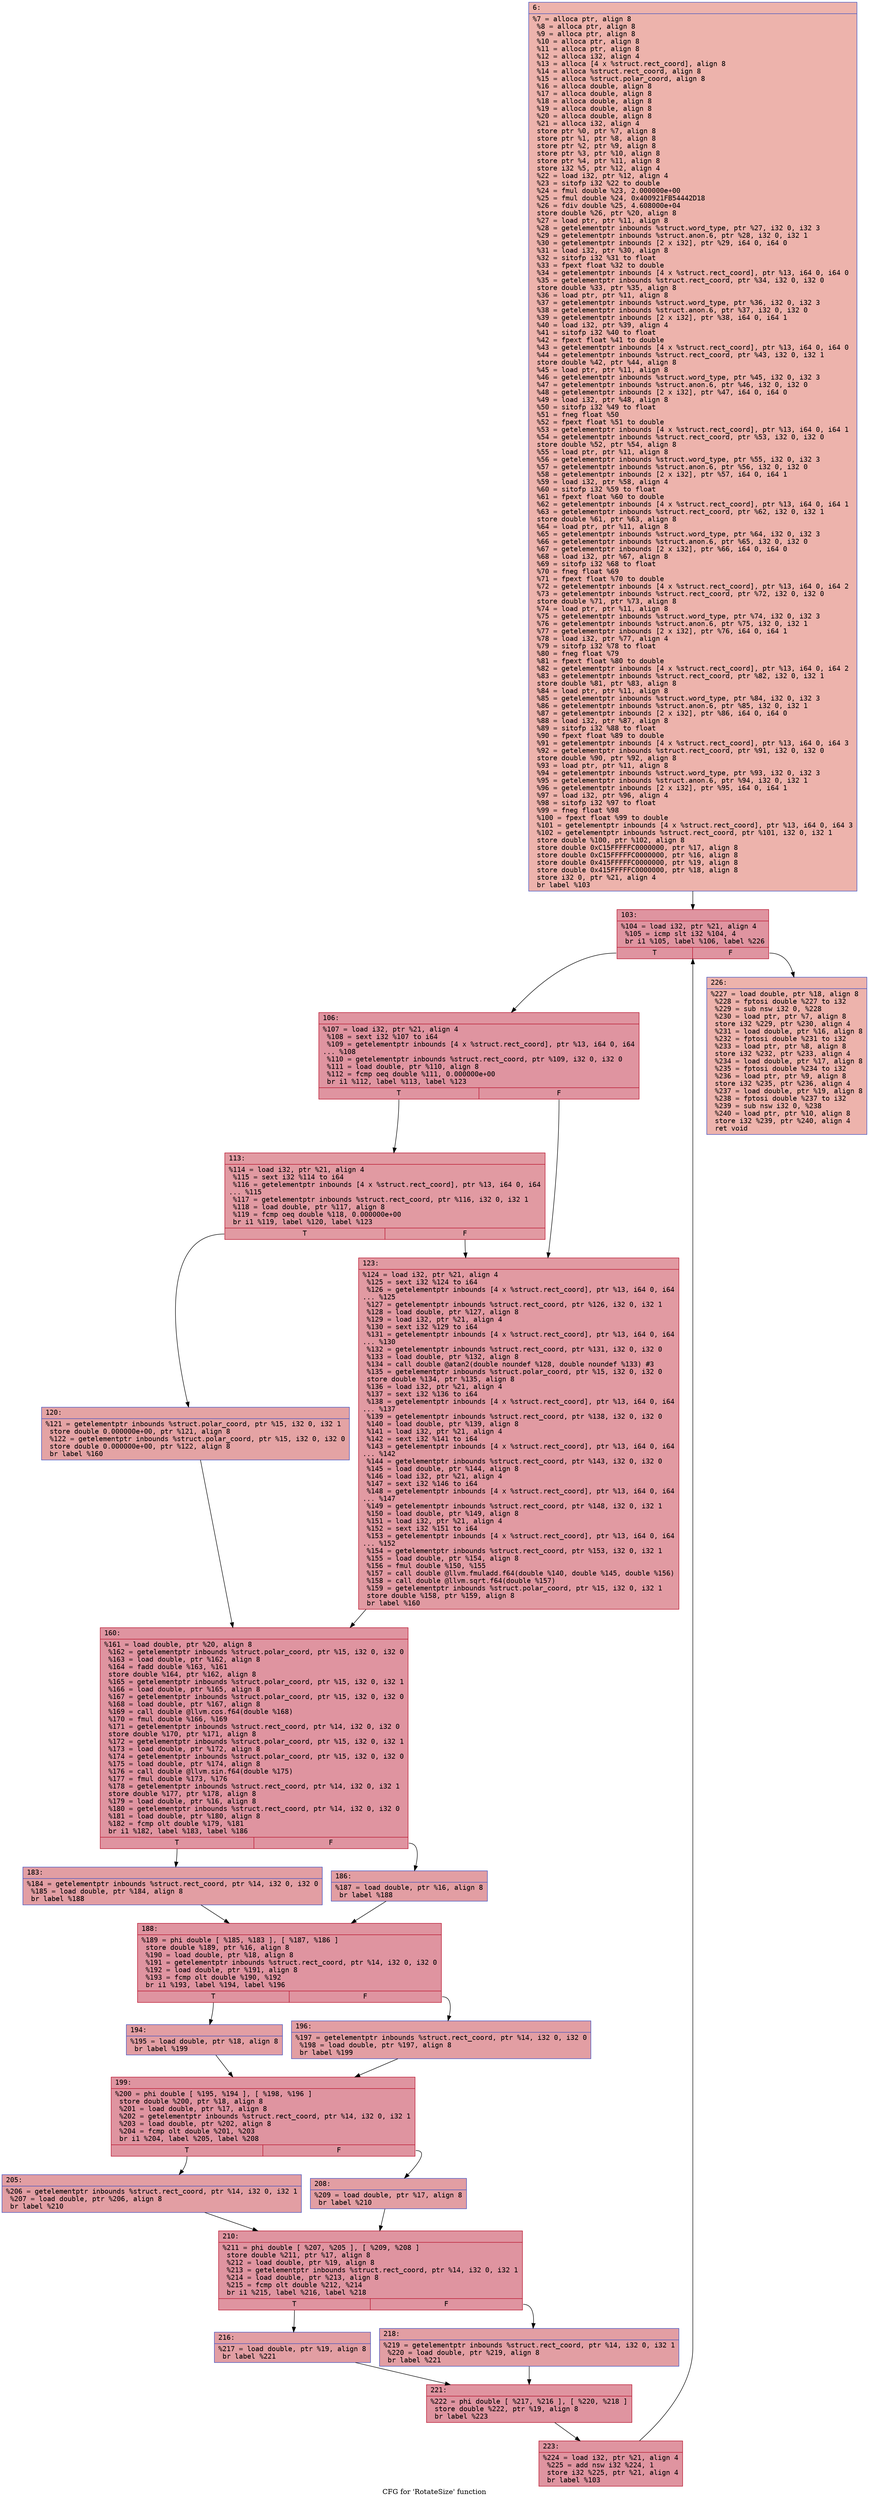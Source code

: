 digraph "CFG for 'RotateSize' function" {
	label="CFG for 'RotateSize' function";

	Node0x600000401f40 [shape=record,color="#3d50c3ff", style=filled, fillcolor="#d6524470" fontname="Courier",label="{6:\l|  %7 = alloca ptr, align 8\l  %8 = alloca ptr, align 8\l  %9 = alloca ptr, align 8\l  %10 = alloca ptr, align 8\l  %11 = alloca ptr, align 8\l  %12 = alloca i32, align 4\l  %13 = alloca [4 x %struct.rect_coord], align 8\l  %14 = alloca %struct.rect_coord, align 8\l  %15 = alloca %struct.polar_coord, align 8\l  %16 = alloca double, align 8\l  %17 = alloca double, align 8\l  %18 = alloca double, align 8\l  %19 = alloca double, align 8\l  %20 = alloca double, align 8\l  %21 = alloca i32, align 4\l  store ptr %0, ptr %7, align 8\l  store ptr %1, ptr %8, align 8\l  store ptr %2, ptr %9, align 8\l  store ptr %3, ptr %10, align 8\l  store ptr %4, ptr %11, align 8\l  store i32 %5, ptr %12, align 4\l  %22 = load i32, ptr %12, align 4\l  %23 = sitofp i32 %22 to double\l  %24 = fmul double %23, 2.000000e+00\l  %25 = fmul double %24, 0x400921FB54442D18\l  %26 = fdiv double %25, 4.608000e+04\l  store double %26, ptr %20, align 8\l  %27 = load ptr, ptr %11, align 8\l  %28 = getelementptr inbounds %struct.word_type, ptr %27, i32 0, i32 3\l  %29 = getelementptr inbounds %struct.anon.6, ptr %28, i32 0, i32 1\l  %30 = getelementptr inbounds [2 x i32], ptr %29, i64 0, i64 0\l  %31 = load i32, ptr %30, align 8\l  %32 = sitofp i32 %31 to float\l  %33 = fpext float %32 to double\l  %34 = getelementptr inbounds [4 x %struct.rect_coord], ptr %13, i64 0, i64 0\l  %35 = getelementptr inbounds %struct.rect_coord, ptr %34, i32 0, i32 0\l  store double %33, ptr %35, align 8\l  %36 = load ptr, ptr %11, align 8\l  %37 = getelementptr inbounds %struct.word_type, ptr %36, i32 0, i32 3\l  %38 = getelementptr inbounds %struct.anon.6, ptr %37, i32 0, i32 0\l  %39 = getelementptr inbounds [2 x i32], ptr %38, i64 0, i64 1\l  %40 = load i32, ptr %39, align 4\l  %41 = sitofp i32 %40 to float\l  %42 = fpext float %41 to double\l  %43 = getelementptr inbounds [4 x %struct.rect_coord], ptr %13, i64 0, i64 0\l  %44 = getelementptr inbounds %struct.rect_coord, ptr %43, i32 0, i32 1\l  store double %42, ptr %44, align 8\l  %45 = load ptr, ptr %11, align 8\l  %46 = getelementptr inbounds %struct.word_type, ptr %45, i32 0, i32 3\l  %47 = getelementptr inbounds %struct.anon.6, ptr %46, i32 0, i32 0\l  %48 = getelementptr inbounds [2 x i32], ptr %47, i64 0, i64 0\l  %49 = load i32, ptr %48, align 8\l  %50 = sitofp i32 %49 to float\l  %51 = fneg float %50\l  %52 = fpext float %51 to double\l  %53 = getelementptr inbounds [4 x %struct.rect_coord], ptr %13, i64 0, i64 1\l  %54 = getelementptr inbounds %struct.rect_coord, ptr %53, i32 0, i32 0\l  store double %52, ptr %54, align 8\l  %55 = load ptr, ptr %11, align 8\l  %56 = getelementptr inbounds %struct.word_type, ptr %55, i32 0, i32 3\l  %57 = getelementptr inbounds %struct.anon.6, ptr %56, i32 0, i32 0\l  %58 = getelementptr inbounds [2 x i32], ptr %57, i64 0, i64 1\l  %59 = load i32, ptr %58, align 4\l  %60 = sitofp i32 %59 to float\l  %61 = fpext float %60 to double\l  %62 = getelementptr inbounds [4 x %struct.rect_coord], ptr %13, i64 0, i64 1\l  %63 = getelementptr inbounds %struct.rect_coord, ptr %62, i32 0, i32 1\l  store double %61, ptr %63, align 8\l  %64 = load ptr, ptr %11, align 8\l  %65 = getelementptr inbounds %struct.word_type, ptr %64, i32 0, i32 3\l  %66 = getelementptr inbounds %struct.anon.6, ptr %65, i32 0, i32 0\l  %67 = getelementptr inbounds [2 x i32], ptr %66, i64 0, i64 0\l  %68 = load i32, ptr %67, align 8\l  %69 = sitofp i32 %68 to float\l  %70 = fneg float %69\l  %71 = fpext float %70 to double\l  %72 = getelementptr inbounds [4 x %struct.rect_coord], ptr %13, i64 0, i64 2\l  %73 = getelementptr inbounds %struct.rect_coord, ptr %72, i32 0, i32 0\l  store double %71, ptr %73, align 8\l  %74 = load ptr, ptr %11, align 8\l  %75 = getelementptr inbounds %struct.word_type, ptr %74, i32 0, i32 3\l  %76 = getelementptr inbounds %struct.anon.6, ptr %75, i32 0, i32 1\l  %77 = getelementptr inbounds [2 x i32], ptr %76, i64 0, i64 1\l  %78 = load i32, ptr %77, align 4\l  %79 = sitofp i32 %78 to float\l  %80 = fneg float %79\l  %81 = fpext float %80 to double\l  %82 = getelementptr inbounds [4 x %struct.rect_coord], ptr %13, i64 0, i64 2\l  %83 = getelementptr inbounds %struct.rect_coord, ptr %82, i32 0, i32 1\l  store double %81, ptr %83, align 8\l  %84 = load ptr, ptr %11, align 8\l  %85 = getelementptr inbounds %struct.word_type, ptr %84, i32 0, i32 3\l  %86 = getelementptr inbounds %struct.anon.6, ptr %85, i32 0, i32 1\l  %87 = getelementptr inbounds [2 x i32], ptr %86, i64 0, i64 0\l  %88 = load i32, ptr %87, align 8\l  %89 = sitofp i32 %88 to float\l  %90 = fpext float %89 to double\l  %91 = getelementptr inbounds [4 x %struct.rect_coord], ptr %13, i64 0, i64 3\l  %92 = getelementptr inbounds %struct.rect_coord, ptr %91, i32 0, i32 0\l  store double %90, ptr %92, align 8\l  %93 = load ptr, ptr %11, align 8\l  %94 = getelementptr inbounds %struct.word_type, ptr %93, i32 0, i32 3\l  %95 = getelementptr inbounds %struct.anon.6, ptr %94, i32 0, i32 1\l  %96 = getelementptr inbounds [2 x i32], ptr %95, i64 0, i64 1\l  %97 = load i32, ptr %96, align 4\l  %98 = sitofp i32 %97 to float\l  %99 = fneg float %98\l  %100 = fpext float %99 to double\l  %101 = getelementptr inbounds [4 x %struct.rect_coord], ptr %13, i64 0, i64 3\l  %102 = getelementptr inbounds %struct.rect_coord, ptr %101, i32 0, i32 1\l  store double %100, ptr %102, align 8\l  store double 0xC15FFFFFC0000000, ptr %17, align 8\l  store double 0xC15FFFFFC0000000, ptr %16, align 8\l  store double 0x415FFFFFC0000000, ptr %19, align 8\l  store double 0x415FFFFFC0000000, ptr %18, align 8\l  store i32 0, ptr %21, align 4\l  br label %103\l}"];
	Node0x600000401f40 -> Node0x600000401f90[tooltip="6 -> 103\nProbability 100.00%" ];
	Node0x600000401f90 [shape=record,color="#b70d28ff", style=filled, fillcolor="#b70d2870" fontname="Courier",label="{103:\l|  %104 = load i32, ptr %21, align 4\l  %105 = icmp slt i32 %104, 4\l  br i1 %105, label %106, label %226\l|{<s0>T|<s1>F}}"];
	Node0x600000401f90:s0 -> Node0x600000401fe0[tooltip="103 -> 106\nProbability 96.88%" ];
	Node0x600000401f90:s1 -> Node0x600000402580[tooltip="103 -> 226\nProbability 3.12%" ];
	Node0x600000401fe0 [shape=record,color="#b70d28ff", style=filled, fillcolor="#b70d2870" fontname="Courier",label="{106:\l|  %107 = load i32, ptr %21, align 4\l  %108 = sext i32 %107 to i64\l  %109 = getelementptr inbounds [4 x %struct.rect_coord], ptr %13, i64 0, i64\l... %108\l  %110 = getelementptr inbounds %struct.rect_coord, ptr %109, i32 0, i32 0\l  %111 = load double, ptr %110, align 8\l  %112 = fcmp oeq double %111, 0.000000e+00\l  br i1 %112, label %113, label %123\l|{<s0>T|<s1>F}}"];
	Node0x600000401fe0:s0 -> Node0x600000402030[tooltip="106 -> 113\nProbability 62.50%" ];
	Node0x600000401fe0:s1 -> Node0x6000004020d0[tooltip="106 -> 123\nProbability 37.50%" ];
	Node0x600000402030 [shape=record,color="#b70d28ff", style=filled, fillcolor="#bb1b2c70" fontname="Courier",label="{113:\l|  %114 = load i32, ptr %21, align 4\l  %115 = sext i32 %114 to i64\l  %116 = getelementptr inbounds [4 x %struct.rect_coord], ptr %13, i64 0, i64\l... %115\l  %117 = getelementptr inbounds %struct.rect_coord, ptr %116, i32 0, i32 1\l  %118 = load double, ptr %117, align 8\l  %119 = fcmp oeq double %118, 0.000000e+00\l  br i1 %119, label %120, label %123\l|{<s0>T|<s1>F}}"];
	Node0x600000402030:s0 -> Node0x600000402080[tooltip="113 -> 120\nProbability 62.50%" ];
	Node0x600000402030:s1 -> Node0x6000004020d0[tooltip="113 -> 123\nProbability 37.50%" ];
	Node0x600000402080 [shape=record,color="#3d50c3ff", style=filled, fillcolor="#c32e3170" fontname="Courier",label="{120:\l|  %121 = getelementptr inbounds %struct.polar_coord, ptr %15, i32 0, i32 1\l  store double 0.000000e+00, ptr %121, align 8\l  %122 = getelementptr inbounds %struct.polar_coord, ptr %15, i32 0, i32 0\l  store double 0.000000e+00, ptr %122, align 8\l  br label %160\l}"];
	Node0x600000402080 -> Node0x600000402120[tooltip="120 -> 160\nProbability 100.00%" ];
	Node0x6000004020d0 [shape=record,color="#b70d28ff", style=filled, fillcolor="#bb1b2c70" fontname="Courier",label="{123:\l|  %124 = load i32, ptr %21, align 4\l  %125 = sext i32 %124 to i64\l  %126 = getelementptr inbounds [4 x %struct.rect_coord], ptr %13, i64 0, i64\l... %125\l  %127 = getelementptr inbounds %struct.rect_coord, ptr %126, i32 0, i32 1\l  %128 = load double, ptr %127, align 8\l  %129 = load i32, ptr %21, align 4\l  %130 = sext i32 %129 to i64\l  %131 = getelementptr inbounds [4 x %struct.rect_coord], ptr %13, i64 0, i64\l... %130\l  %132 = getelementptr inbounds %struct.rect_coord, ptr %131, i32 0, i32 0\l  %133 = load double, ptr %132, align 8\l  %134 = call double @atan2(double noundef %128, double noundef %133) #3\l  %135 = getelementptr inbounds %struct.polar_coord, ptr %15, i32 0, i32 0\l  store double %134, ptr %135, align 8\l  %136 = load i32, ptr %21, align 4\l  %137 = sext i32 %136 to i64\l  %138 = getelementptr inbounds [4 x %struct.rect_coord], ptr %13, i64 0, i64\l... %137\l  %139 = getelementptr inbounds %struct.rect_coord, ptr %138, i32 0, i32 0\l  %140 = load double, ptr %139, align 8\l  %141 = load i32, ptr %21, align 4\l  %142 = sext i32 %141 to i64\l  %143 = getelementptr inbounds [4 x %struct.rect_coord], ptr %13, i64 0, i64\l... %142\l  %144 = getelementptr inbounds %struct.rect_coord, ptr %143, i32 0, i32 0\l  %145 = load double, ptr %144, align 8\l  %146 = load i32, ptr %21, align 4\l  %147 = sext i32 %146 to i64\l  %148 = getelementptr inbounds [4 x %struct.rect_coord], ptr %13, i64 0, i64\l... %147\l  %149 = getelementptr inbounds %struct.rect_coord, ptr %148, i32 0, i32 1\l  %150 = load double, ptr %149, align 8\l  %151 = load i32, ptr %21, align 4\l  %152 = sext i32 %151 to i64\l  %153 = getelementptr inbounds [4 x %struct.rect_coord], ptr %13, i64 0, i64\l... %152\l  %154 = getelementptr inbounds %struct.rect_coord, ptr %153, i32 0, i32 1\l  %155 = load double, ptr %154, align 8\l  %156 = fmul double %150, %155\l  %157 = call double @llvm.fmuladd.f64(double %140, double %145, double %156)\l  %158 = call double @llvm.sqrt.f64(double %157)\l  %159 = getelementptr inbounds %struct.polar_coord, ptr %15, i32 0, i32 1\l  store double %158, ptr %159, align 8\l  br label %160\l}"];
	Node0x6000004020d0 -> Node0x600000402120[tooltip="123 -> 160\nProbability 100.00%" ];
	Node0x600000402120 [shape=record,color="#b70d28ff", style=filled, fillcolor="#b70d2870" fontname="Courier",label="{160:\l|  %161 = load double, ptr %20, align 8\l  %162 = getelementptr inbounds %struct.polar_coord, ptr %15, i32 0, i32 0\l  %163 = load double, ptr %162, align 8\l  %164 = fadd double %163, %161\l  store double %164, ptr %162, align 8\l  %165 = getelementptr inbounds %struct.polar_coord, ptr %15, i32 0, i32 1\l  %166 = load double, ptr %165, align 8\l  %167 = getelementptr inbounds %struct.polar_coord, ptr %15, i32 0, i32 0\l  %168 = load double, ptr %167, align 8\l  %169 = call double @llvm.cos.f64(double %168)\l  %170 = fmul double %166, %169\l  %171 = getelementptr inbounds %struct.rect_coord, ptr %14, i32 0, i32 0\l  store double %170, ptr %171, align 8\l  %172 = getelementptr inbounds %struct.polar_coord, ptr %15, i32 0, i32 1\l  %173 = load double, ptr %172, align 8\l  %174 = getelementptr inbounds %struct.polar_coord, ptr %15, i32 0, i32 0\l  %175 = load double, ptr %174, align 8\l  %176 = call double @llvm.sin.f64(double %175)\l  %177 = fmul double %173, %176\l  %178 = getelementptr inbounds %struct.rect_coord, ptr %14, i32 0, i32 1\l  store double %177, ptr %178, align 8\l  %179 = load double, ptr %16, align 8\l  %180 = getelementptr inbounds %struct.rect_coord, ptr %14, i32 0, i32 0\l  %181 = load double, ptr %180, align 8\l  %182 = fcmp olt double %179, %181\l  br i1 %182, label %183, label %186\l|{<s0>T|<s1>F}}"];
	Node0x600000402120:s0 -> Node0x600000402170[tooltip="160 -> 183\nProbability 50.00%" ];
	Node0x600000402120:s1 -> Node0x6000004021c0[tooltip="160 -> 186\nProbability 50.00%" ];
	Node0x600000402170 [shape=record,color="#3d50c3ff", style=filled, fillcolor="#be242e70" fontname="Courier",label="{183:\l|  %184 = getelementptr inbounds %struct.rect_coord, ptr %14, i32 0, i32 0\l  %185 = load double, ptr %184, align 8\l  br label %188\l}"];
	Node0x600000402170 -> Node0x600000402210[tooltip="183 -> 188\nProbability 100.00%" ];
	Node0x6000004021c0 [shape=record,color="#3d50c3ff", style=filled, fillcolor="#be242e70" fontname="Courier",label="{186:\l|  %187 = load double, ptr %16, align 8\l  br label %188\l}"];
	Node0x6000004021c0 -> Node0x600000402210[tooltip="186 -> 188\nProbability 100.00%" ];
	Node0x600000402210 [shape=record,color="#b70d28ff", style=filled, fillcolor="#b70d2870" fontname="Courier",label="{188:\l|  %189 = phi double [ %185, %183 ], [ %187, %186 ]\l  store double %189, ptr %16, align 8\l  %190 = load double, ptr %18, align 8\l  %191 = getelementptr inbounds %struct.rect_coord, ptr %14, i32 0, i32 0\l  %192 = load double, ptr %191, align 8\l  %193 = fcmp olt double %190, %192\l  br i1 %193, label %194, label %196\l|{<s0>T|<s1>F}}"];
	Node0x600000402210:s0 -> Node0x600000402260[tooltip="188 -> 194\nProbability 50.00%" ];
	Node0x600000402210:s1 -> Node0x6000004022b0[tooltip="188 -> 196\nProbability 50.00%" ];
	Node0x600000402260 [shape=record,color="#3d50c3ff", style=filled, fillcolor="#be242e70" fontname="Courier",label="{194:\l|  %195 = load double, ptr %18, align 8\l  br label %199\l}"];
	Node0x600000402260 -> Node0x600000402300[tooltip="194 -> 199\nProbability 100.00%" ];
	Node0x6000004022b0 [shape=record,color="#3d50c3ff", style=filled, fillcolor="#be242e70" fontname="Courier",label="{196:\l|  %197 = getelementptr inbounds %struct.rect_coord, ptr %14, i32 0, i32 0\l  %198 = load double, ptr %197, align 8\l  br label %199\l}"];
	Node0x6000004022b0 -> Node0x600000402300[tooltip="196 -> 199\nProbability 100.00%" ];
	Node0x600000402300 [shape=record,color="#b70d28ff", style=filled, fillcolor="#b70d2870" fontname="Courier",label="{199:\l|  %200 = phi double [ %195, %194 ], [ %198, %196 ]\l  store double %200, ptr %18, align 8\l  %201 = load double, ptr %17, align 8\l  %202 = getelementptr inbounds %struct.rect_coord, ptr %14, i32 0, i32 1\l  %203 = load double, ptr %202, align 8\l  %204 = fcmp olt double %201, %203\l  br i1 %204, label %205, label %208\l|{<s0>T|<s1>F}}"];
	Node0x600000402300:s0 -> Node0x600000402350[tooltip="199 -> 205\nProbability 50.00%" ];
	Node0x600000402300:s1 -> Node0x6000004023a0[tooltip="199 -> 208\nProbability 50.00%" ];
	Node0x600000402350 [shape=record,color="#3d50c3ff", style=filled, fillcolor="#be242e70" fontname="Courier",label="{205:\l|  %206 = getelementptr inbounds %struct.rect_coord, ptr %14, i32 0, i32 1\l  %207 = load double, ptr %206, align 8\l  br label %210\l}"];
	Node0x600000402350 -> Node0x6000004023f0[tooltip="205 -> 210\nProbability 100.00%" ];
	Node0x6000004023a0 [shape=record,color="#3d50c3ff", style=filled, fillcolor="#be242e70" fontname="Courier",label="{208:\l|  %209 = load double, ptr %17, align 8\l  br label %210\l}"];
	Node0x6000004023a0 -> Node0x6000004023f0[tooltip="208 -> 210\nProbability 100.00%" ];
	Node0x6000004023f0 [shape=record,color="#b70d28ff", style=filled, fillcolor="#b70d2870" fontname="Courier",label="{210:\l|  %211 = phi double [ %207, %205 ], [ %209, %208 ]\l  store double %211, ptr %17, align 8\l  %212 = load double, ptr %19, align 8\l  %213 = getelementptr inbounds %struct.rect_coord, ptr %14, i32 0, i32 1\l  %214 = load double, ptr %213, align 8\l  %215 = fcmp olt double %212, %214\l  br i1 %215, label %216, label %218\l|{<s0>T|<s1>F}}"];
	Node0x6000004023f0:s0 -> Node0x600000402440[tooltip="210 -> 216\nProbability 50.00%" ];
	Node0x6000004023f0:s1 -> Node0x600000402490[tooltip="210 -> 218\nProbability 50.00%" ];
	Node0x600000402440 [shape=record,color="#3d50c3ff", style=filled, fillcolor="#be242e70" fontname="Courier",label="{216:\l|  %217 = load double, ptr %19, align 8\l  br label %221\l}"];
	Node0x600000402440 -> Node0x6000004024e0[tooltip="216 -> 221\nProbability 100.00%" ];
	Node0x600000402490 [shape=record,color="#3d50c3ff", style=filled, fillcolor="#be242e70" fontname="Courier",label="{218:\l|  %219 = getelementptr inbounds %struct.rect_coord, ptr %14, i32 0, i32 1\l  %220 = load double, ptr %219, align 8\l  br label %221\l}"];
	Node0x600000402490 -> Node0x6000004024e0[tooltip="218 -> 221\nProbability 100.00%" ];
	Node0x6000004024e0 [shape=record,color="#b70d28ff", style=filled, fillcolor="#b70d2870" fontname="Courier",label="{221:\l|  %222 = phi double [ %217, %216 ], [ %220, %218 ]\l  store double %222, ptr %19, align 8\l  br label %223\l}"];
	Node0x6000004024e0 -> Node0x600000402530[tooltip="221 -> 223\nProbability 100.00%" ];
	Node0x600000402530 [shape=record,color="#b70d28ff", style=filled, fillcolor="#b70d2870" fontname="Courier",label="{223:\l|  %224 = load i32, ptr %21, align 4\l  %225 = add nsw i32 %224, 1\l  store i32 %225, ptr %21, align 4\l  br label %103\l}"];
	Node0x600000402530 -> Node0x600000401f90[tooltip="223 -> 103\nProbability 100.00%" ];
	Node0x600000402580 [shape=record,color="#3d50c3ff", style=filled, fillcolor="#d6524470" fontname="Courier",label="{226:\l|  %227 = load double, ptr %18, align 8\l  %228 = fptosi double %227 to i32\l  %229 = sub nsw i32 0, %228\l  %230 = load ptr, ptr %7, align 8\l  store i32 %229, ptr %230, align 4\l  %231 = load double, ptr %16, align 8\l  %232 = fptosi double %231 to i32\l  %233 = load ptr, ptr %8, align 8\l  store i32 %232, ptr %233, align 4\l  %234 = load double, ptr %17, align 8\l  %235 = fptosi double %234 to i32\l  %236 = load ptr, ptr %9, align 8\l  store i32 %235, ptr %236, align 4\l  %237 = load double, ptr %19, align 8\l  %238 = fptosi double %237 to i32\l  %239 = sub nsw i32 0, %238\l  %240 = load ptr, ptr %10, align 8\l  store i32 %239, ptr %240, align 4\l  ret void\l}"];
}
